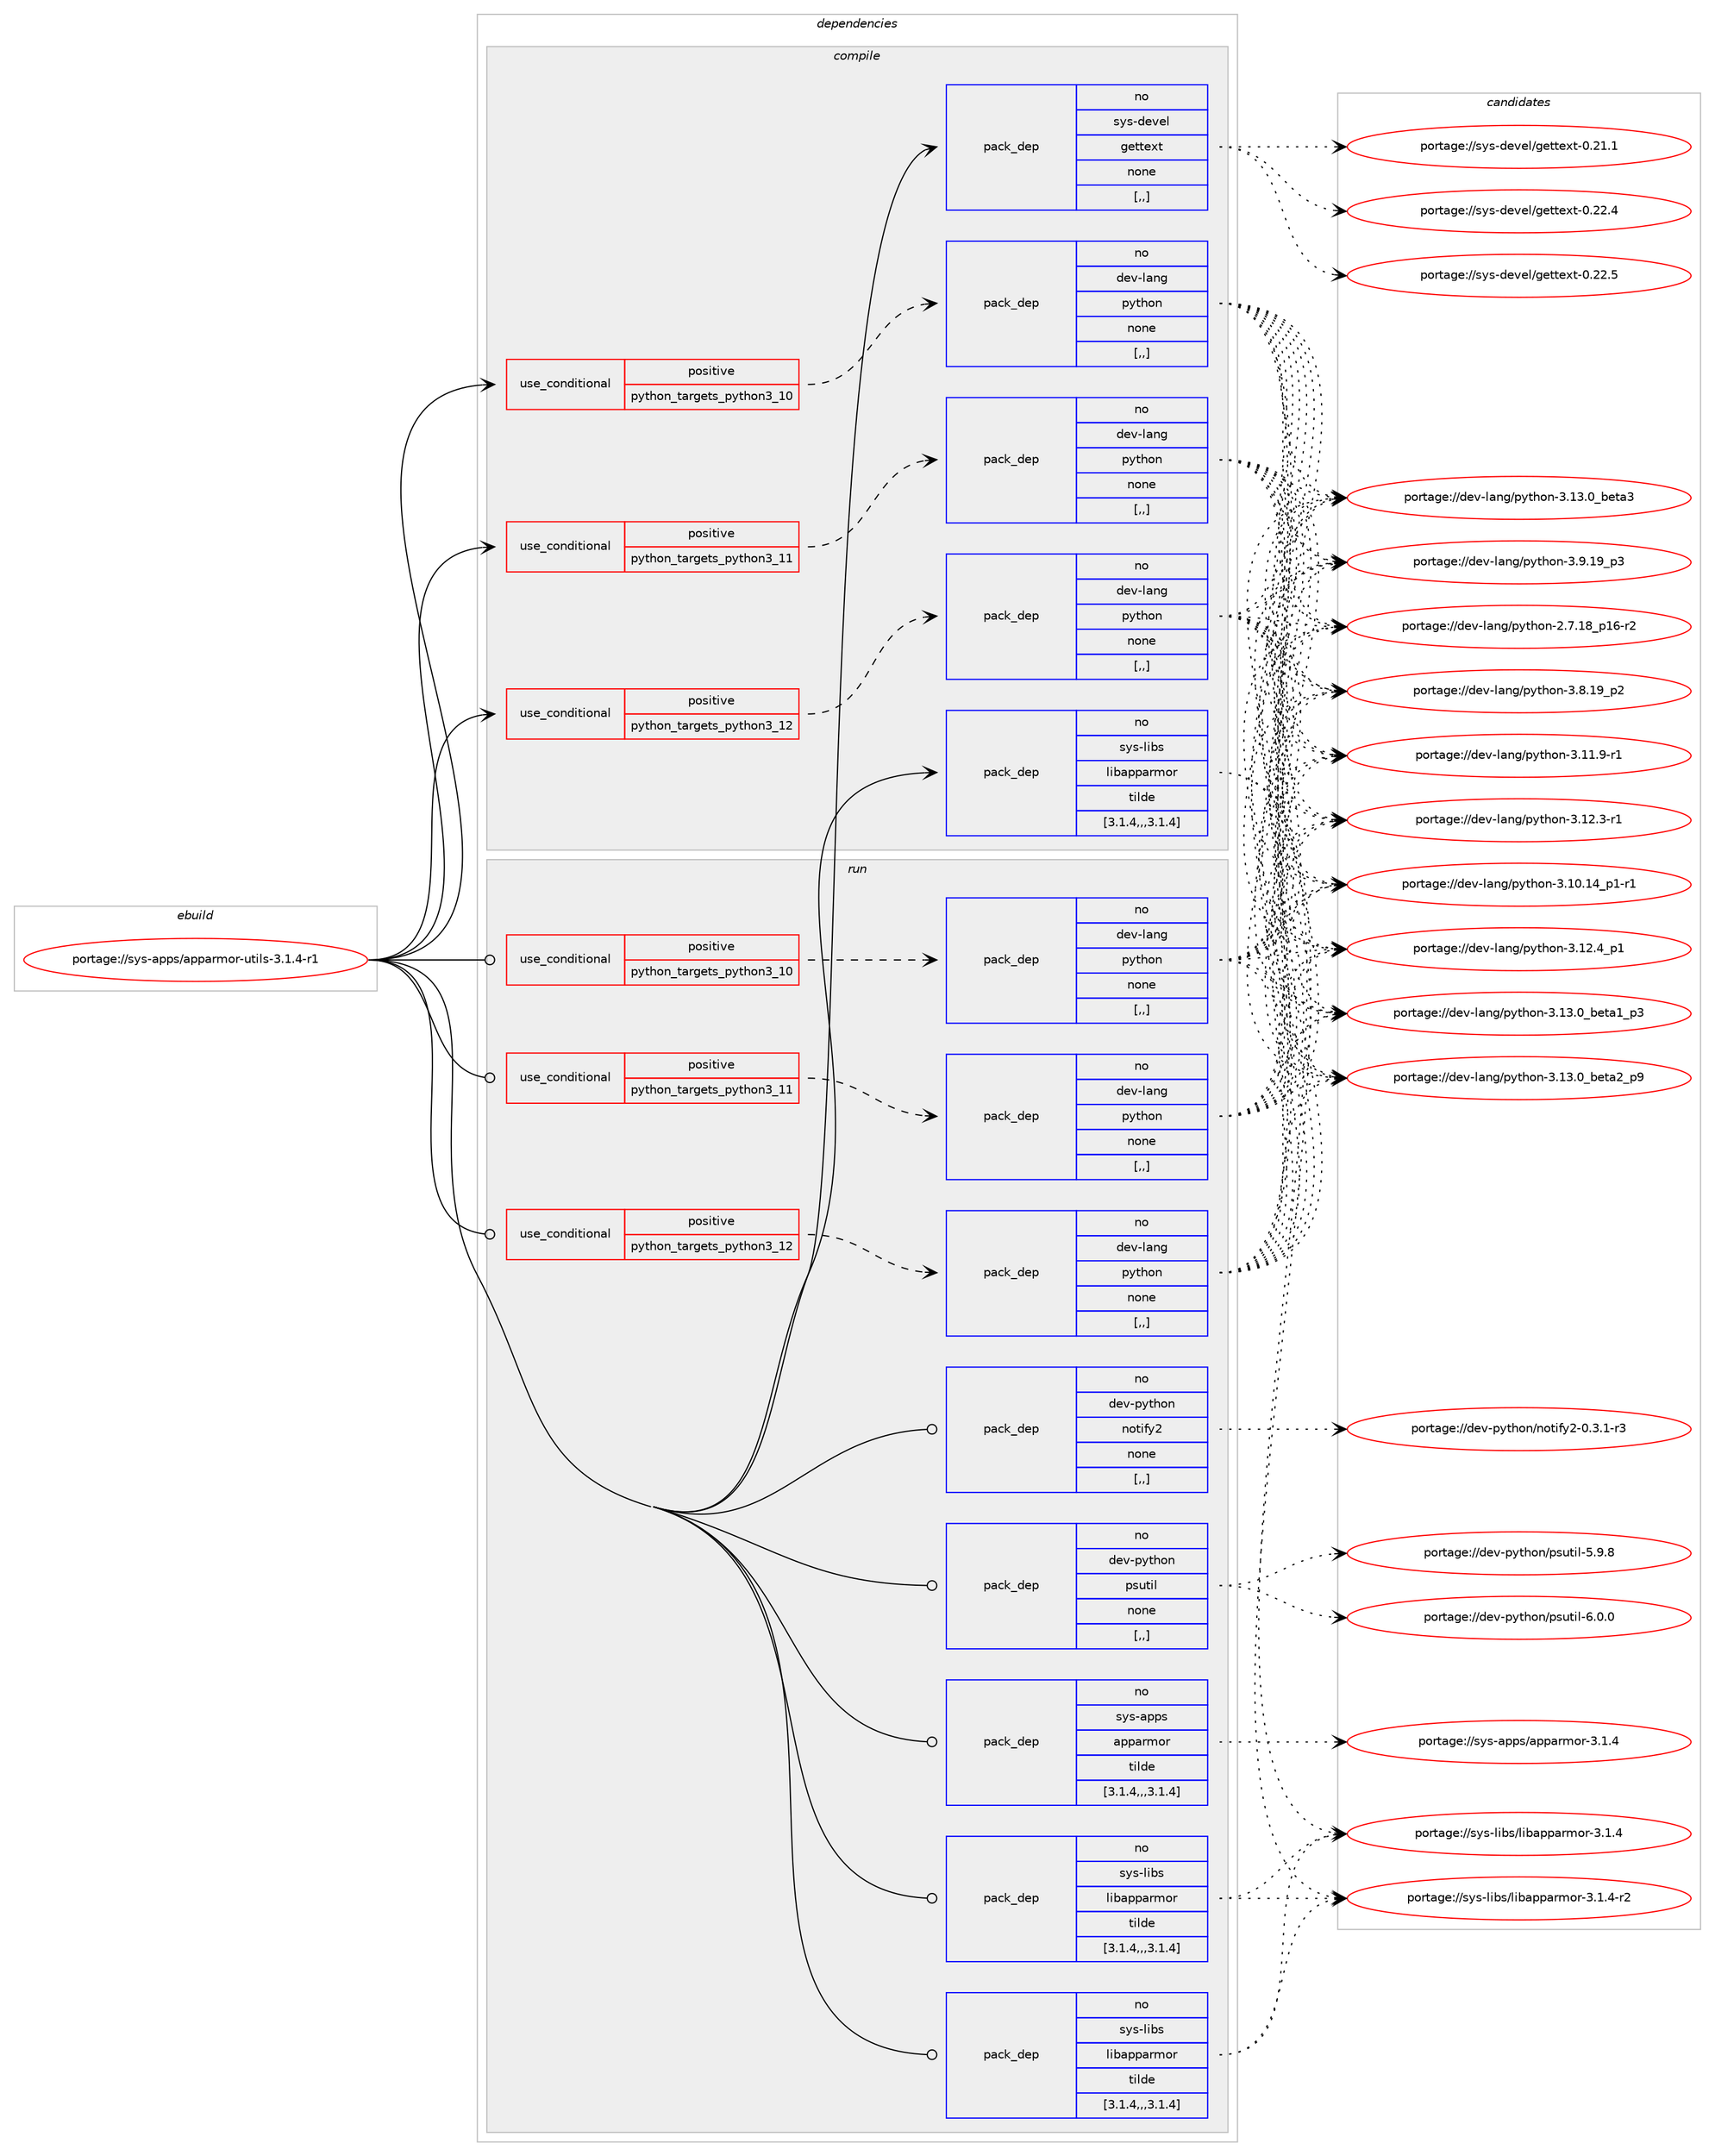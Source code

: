 digraph prolog {

# *************
# Graph options
# *************

newrank=true;
concentrate=true;
compound=true;
graph [rankdir=LR,fontname=Helvetica,fontsize=10,ranksep=1.5];#, ranksep=2.5, nodesep=0.2];
edge  [arrowhead=vee];
node  [fontname=Helvetica,fontsize=10];

# **********
# The ebuild
# **********

subgraph cluster_leftcol {
color=gray;
rank=same;
label=<<i>ebuild</i>>;
id [label="portage://sys-apps/apparmor-utils-3.1.4-r1", color=red, width=4, href="../sys-apps/apparmor-utils-3.1.4-r1.svg"];
}

# ****************
# The dependencies
# ****************

subgraph cluster_midcol {
color=gray;
label=<<i>dependencies</i>>;
subgraph cluster_compile {
fillcolor="#eeeeee";
style=filled;
label=<<i>compile</i>>;
subgraph cond107557 {
dependency408372 [label=<<TABLE BORDER="0" CELLBORDER="1" CELLSPACING="0" CELLPADDING="4"><TR><TD ROWSPAN="3" CELLPADDING="10">use_conditional</TD></TR><TR><TD>positive</TD></TR><TR><TD>python_targets_python3_10</TD></TR></TABLE>>, shape=none, color=red];
subgraph pack297968 {
dependency408373 [label=<<TABLE BORDER="0" CELLBORDER="1" CELLSPACING="0" CELLPADDING="4" WIDTH="220"><TR><TD ROWSPAN="6" CELLPADDING="30">pack_dep</TD></TR><TR><TD WIDTH="110">no</TD></TR><TR><TD>dev-lang</TD></TR><TR><TD>python</TD></TR><TR><TD>none</TD></TR><TR><TD>[,,]</TD></TR></TABLE>>, shape=none, color=blue];
}
dependency408372:e -> dependency408373:w [weight=20,style="dashed",arrowhead="vee"];
}
id:e -> dependency408372:w [weight=20,style="solid",arrowhead="vee"];
subgraph cond107558 {
dependency408374 [label=<<TABLE BORDER="0" CELLBORDER="1" CELLSPACING="0" CELLPADDING="4"><TR><TD ROWSPAN="3" CELLPADDING="10">use_conditional</TD></TR><TR><TD>positive</TD></TR><TR><TD>python_targets_python3_11</TD></TR></TABLE>>, shape=none, color=red];
subgraph pack297969 {
dependency408375 [label=<<TABLE BORDER="0" CELLBORDER="1" CELLSPACING="0" CELLPADDING="4" WIDTH="220"><TR><TD ROWSPAN="6" CELLPADDING="30">pack_dep</TD></TR><TR><TD WIDTH="110">no</TD></TR><TR><TD>dev-lang</TD></TR><TR><TD>python</TD></TR><TR><TD>none</TD></TR><TR><TD>[,,]</TD></TR></TABLE>>, shape=none, color=blue];
}
dependency408374:e -> dependency408375:w [weight=20,style="dashed",arrowhead="vee"];
}
id:e -> dependency408374:w [weight=20,style="solid",arrowhead="vee"];
subgraph cond107559 {
dependency408376 [label=<<TABLE BORDER="0" CELLBORDER="1" CELLSPACING="0" CELLPADDING="4"><TR><TD ROWSPAN="3" CELLPADDING="10">use_conditional</TD></TR><TR><TD>positive</TD></TR><TR><TD>python_targets_python3_12</TD></TR></TABLE>>, shape=none, color=red];
subgraph pack297970 {
dependency408377 [label=<<TABLE BORDER="0" CELLBORDER="1" CELLSPACING="0" CELLPADDING="4" WIDTH="220"><TR><TD ROWSPAN="6" CELLPADDING="30">pack_dep</TD></TR><TR><TD WIDTH="110">no</TD></TR><TR><TD>dev-lang</TD></TR><TR><TD>python</TD></TR><TR><TD>none</TD></TR><TR><TD>[,,]</TD></TR></TABLE>>, shape=none, color=blue];
}
dependency408376:e -> dependency408377:w [weight=20,style="dashed",arrowhead="vee"];
}
id:e -> dependency408376:w [weight=20,style="solid",arrowhead="vee"];
subgraph pack297971 {
dependency408378 [label=<<TABLE BORDER="0" CELLBORDER="1" CELLSPACING="0" CELLPADDING="4" WIDTH="220"><TR><TD ROWSPAN="6" CELLPADDING="30">pack_dep</TD></TR><TR><TD WIDTH="110">no</TD></TR><TR><TD>sys-devel</TD></TR><TR><TD>gettext</TD></TR><TR><TD>none</TD></TR><TR><TD>[,,]</TD></TR></TABLE>>, shape=none, color=blue];
}
id:e -> dependency408378:w [weight=20,style="solid",arrowhead="vee"];
subgraph pack297972 {
dependency408379 [label=<<TABLE BORDER="0" CELLBORDER="1" CELLSPACING="0" CELLPADDING="4" WIDTH="220"><TR><TD ROWSPAN="6" CELLPADDING="30">pack_dep</TD></TR><TR><TD WIDTH="110">no</TD></TR><TR><TD>sys-libs</TD></TR><TR><TD>libapparmor</TD></TR><TR><TD>tilde</TD></TR><TR><TD>[3.1.4,,,3.1.4]</TD></TR></TABLE>>, shape=none, color=blue];
}
id:e -> dependency408379:w [weight=20,style="solid",arrowhead="vee"];
}
subgraph cluster_compileandrun {
fillcolor="#eeeeee";
style=filled;
label=<<i>compile and run</i>>;
}
subgraph cluster_run {
fillcolor="#eeeeee";
style=filled;
label=<<i>run</i>>;
subgraph cond107560 {
dependency408380 [label=<<TABLE BORDER="0" CELLBORDER="1" CELLSPACING="0" CELLPADDING="4"><TR><TD ROWSPAN="3" CELLPADDING="10">use_conditional</TD></TR><TR><TD>positive</TD></TR><TR><TD>python_targets_python3_10</TD></TR></TABLE>>, shape=none, color=red];
subgraph pack297973 {
dependency408381 [label=<<TABLE BORDER="0" CELLBORDER="1" CELLSPACING="0" CELLPADDING="4" WIDTH="220"><TR><TD ROWSPAN="6" CELLPADDING="30">pack_dep</TD></TR><TR><TD WIDTH="110">no</TD></TR><TR><TD>dev-lang</TD></TR><TR><TD>python</TD></TR><TR><TD>none</TD></TR><TR><TD>[,,]</TD></TR></TABLE>>, shape=none, color=blue];
}
dependency408380:e -> dependency408381:w [weight=20,style="dashed",arrowhead="vee"];
}
id:e -> dependency408380:w [weight=20,style="solid",arrowhead="odot"];
subgraph cond107561 {
dependency408382 [label=<<TABLE BORDER="0" CELLBORDER="1" CELLSPACING="0" CELLPADDING="4"><TR><TD ROWSPAN="3" CELLPADDING="10">use_conditional</TD></TR><TR><TD>positive</TD></TR><TR><TD>python_targets_python3_11</TD></TR></TABLE>>, shape=none, color=red];
subgraph pack297974 {
dependency408383 [label=<<TABLE BORDER="0" CELLBORDER="1" CELLSPACING="0" CELLPADDING="4" WIDTH="220"><TR><TD ROWSPAN="6" CELLPADDING="30">pack_dep</TD></TR><TR><TD WIDTH="110">no</TD></TR><TR><TD>dev-lang</TD></TR><TR><TD>python</TD></TR><TR><TD>none</TD></TR><TR><TD>[,,]</TD></TR></TABLE>>, shape=none, color=blue];
}
dependency408382:e -> dependency408383:w [weight=20,style="dashed",arrowhead="vee"];
}
id:e -> dependency408382:w [weight=20,style="solid",arrowhead="odot"];
subgraph cond107562 {
dependency408384 [label=<<TABLE BORDER="0" CELLBORDER="1" CELLSPACING="0" CELLPADDING="4"><TR><TD ROWSPAN="3" CELLPADDING="10">use_conditional</TD></TR><TR><TD>positive</TD></TR><TR><TD>python_targets_python3_12</TD></TR></TABLE>>, shape=none, color=red];
subgraph pack297975 {
dependency408385 [label=<<TABLE BORDER="0" CELLBORDER="1" CELLSPACING="0" CELLPADDING="4" WIDTH="220"><TR><TD ROWSPAN="6" CELLPADDING="30">pack_dep</TD></TR><TR><TD WIDTH="110">no</TD></TR><TR><TD>dev-lang</TD></TR><TR><TD>python</TD></TR><TR><TD>none</TD></TR><TR><TD>[,,]</TD></TR></TABLE>>, shape=none, color=blue];
}
dependency408384:e -> dependency408385:w [weight=20,style="dashed",arrowhead="vee"];
}
id:e -> dependency408384:w [weight=20,style="solid",arrowhead="odot"];
subgraph pack297976 {
dependency408386 [label=<<TABLE BORDER="0" CELLBORDER="1" CELLSPACING="0" CELLPADDING="4" WIDTH="220"><TR><TD ROWSPAN="6" CELLPADDING="30">pack_dep</TD></TR><TR><TD WIDTH="110">no</TD></TR><TR><TD>dev-python</TD></TR><TR><TD>notify2</TD></TR><TR><TD>none</TD></TR><TR><TD>[,,]</TD></TR></TABLE>>, shape=none, color=blue];
}
id:e -> dependency408386:w [weight=20,style="solid",arrowhead="odot"];
subgraph pack297977 {
dependency408387 [label=<<TABLE BORDER="0" CELLBORDER="1" CELLSPACING="0" CELLPADDING="4" WIDTH="220"><TR><TD ROWSPAN="6" CELLPADDING="30">pack_dep</TD></TR><TR><TD WIDTH="110">no</TD></TR><TR><TD>dev-python</TD></TR><TR><TD>psutil</TD></TR><TR><TD>none</TD></TR><TR><TD>[,,]</TD></TR></TABLE>>, shape=none, color=blue];
}
id:e -> dependency408387:w [weight=20,style="solid",arrowhead="odot"];
subgraph pack297978 {
dependency408388 [label=<<TABLE BORDER="0" CELLBORDER="1" CELLSPACING="0" CELLPADDING="4" WIDTH="220"><TR><TD ROWSPAN="6" CELLPADDING="30">pack_dep</TD></TR><TR><TD WIDTH="110">no</TD></TR><TR><TD>sys-apps</TD></TR><TR><TD>apparmor</TD></TR><TR><TD>tilde</TD></TR><TR><TD>[3.1.4,,,3.1.4]</TD></TR></TABLE>>, shape=none, color=blue];
}
id:e -> dependency408388:w [weight=20,style="solid",arrowhead="odot"];
subgraph pack297979 {
dependency408389 [label=<<TABLE BORDER="0" CELLBORDER="1" CELLSPACING="0" CELLPADDING="4" WIDTH="220"><TR><TD ROWSPAN="6" CELLPADDING="30">pack_dep</TD></TR><TR><TD WIDTH="110">no</TD></TR><TR><TD>sys-libs</TD></TR><TR><TD>libapparmor</TD></TR><TR><TD>tilde</TD></TR><TR><TD>[3.1.4,,,3.1.4]</TD></TR></TABLE>>, shape=none, color=blue];
}
id:e -> dependency408389:w [weight=20,style="solid",arrowhead="odot"];
subgraph pack297980 {
dependency408390 [label=<<TABLE BORDER="0" CELLBORDER="1" CELLSPACING="0" CELLPADDING="4" WIDTH="220"><TR><TD ROWSPAN="6" CELLPADDING="30">pack_dep</TD></TR><TR><TD WIDTH="110">no</TD></TR><TR><TD>sys-libs</TD></TR><TR><TD>libapparmor</TD></TR><TR><TD>tilde</TD></TR><TR><TD>[3.1.4,,,3.1.4]</TD></TR></TABLE>>, shape=none, color=blue];
}
id:e -> dependency408390:w [weight=20,style="solid",arrowhead="odot"];
}
}

# **************
# The candidates
# **************

subgraph cluster_choices {
rank=same;
color=gray;
label=<<i>candidates</i>>;

subgraph choice297968 {
color=black;
nodesep=1;
choice100101118451089711010347112121116104111110455046554649569511249544511450 [label="portage://dev-lang/python-2.7.18_p16-r2", color=red, width=4,href="../dev-lang/python-2.7.18_p16-r2.svg"];
choice100101118451089711010347112121116104111110455146494846495295112494511449 [label="portage://dev-lang/python-3.10.14_p1-r1", color=red, width=4,href="../dev-lang/python-3.10.14_p1-r1.svg"];
choice100101118451089711010347112121116104111110455146494946574511449 [label="portage://dev-lang/python-3.11.9-r1", color=red, width=4,href="../dev-lang/python-3.11.9-r1.svg"];
choice100101118451089711010347112121116104111110455146495046514511449 [label="portage://dev-lang/python-3.12.3-r1", color=red, width=4,href="../dev-lang/python-3.12.3-r1.svg"];
choice100101118451089711010347112121116104111110455146495046529511249 [label="portage://dev-lang/python-3.12.4_p1", color=red, width=4,href="../dev-lang/python-3.12.4_p1.svg"];
choice10010111845108971101034711212111610411111045514649514648959810111697499511251 [label="portage://dev-lang/python-3.13.0_beta1_p3", color=red, width=4,href="../dev-lang/python-3.13.0_beta1_p3.svg"];
choice10010111845108971101034711212111610411111045514649514648959810111697509511257 [label="portage://dev-lang/python-3.13.0_beta2_p9", color=red, width=4,href="../dev-lang/python-3.13.0_beta2_p9.svg"];
choice1001011184510897110103471121211161041111104551464951464895981011169751 [label="portage://dev-lang/python-3.13.0_beta3", color=red, width=4,href="../dev-lang/python-3.13.0_beta3.svg"];
choice100101118451089711010347112121116104111110455146564649579511250 [label="portage://dev-lang/python-3.8.19_p2", color=red, width=4,href="../dev-lang/python-3.8.19_p2.svg"];
choice100101118451089711010347112121116104111110455146574649579511251 [label="portage://dev-lang/python-3.9.19_p3", color=red, width=4,href="../dev-lang/python-3.9.19_p3.svg"];
dependency408373:e -> choice100101118451089711010347112121116104111110455046554649569511249544511450:w [style=dotted,weight="100"];
dependency408373:e -> choice100101118451089711010347112121116104111110455146494846495295112494511449:w [style=dotted,weight="100"];
dependency408373:e -> choice100101118451089711010347112121116104111110455146494946574511449:w [style=dotted,weight="100"];
dependency408373:e -> choice100101118451089711010347112121116104111110455146495046514511449:w [style=dotted,weight="100"];
dependency408373:e -> choice100101118451089711010347112121116104111110455146495046529511249:w [style=dotted,weight="100"];
dependency408373:e -> choice10010111845108971101034711212111610411111045514649514648959810111697499511251:w [style=dotted,weight="100"];
dependency408373:e -> choice10010111845108971101034711212111610411111045514649514648959810111697509511257:w [style=dotted,weight="100"];
dependency408373:e -> choice1001011184510897110103471121211161041111104551464951464895981011169751:w [style=dotted,weight="100"];
dependency408373:e -> choice100101118451089711010347112121116104111110455146564649579511250:w [style=dotted,weight="100"];
dependency408373:e -> choice100101118451089711010347112121116104111110455146574649579511251:w [style=dotted,weight="100"];
}
subgraph choice297969 {
color=black;
nodesep=1;
choice100101118451089711010347112121116104111110455046554649569511249544511450 [label="portage://dev-lang/python-2.7.18_p16-r2", color=red, width=4,href="../dev-lang/python-2.7.18_p16-r2.svg"];
choice100101118451089711010347112121116104111110455146494846495295112494511449 [label="portage://dev-lang/python-3.10.14_p1-r1", color=red, width=4,href="../dev-lang/python-3.10.14_p1-r1.svg"];
choice100101118451089711010347112121116104111110455146494946574511449 [label="portage://dev-lang/python-3.11.9-r1", color=red, width=4,href="../dev-lang/python-3.11.9-r1.svg"];
choice100101118451089711010347112121116104111110455146495046514511449 [label="portage://dev-lang/python-3.12.3-r1", color=red, width=4,href="../dev-lang/python-3.12.3-r1.svg"];
choice100101118451089711010347112121116104111110455146495046529511249 [label="portage://dev-lang/python-3.12.4_p1", color=red, width=4,href="../dev-lang/python-3.12.4_p1.svg"];
choice10010111845108971101034711212111610411111045514649514648959810111697499511251 [label="portage://dev-lang/python-3.13.0_beta1_p3", color=red, width=4,href="../dev-lang/python-3.13.0_beta1_p3.svg"];
choice10010111845108971101034711212111610411111045514649514648959810111697509511257 [label="portage://dev-lang/python-3.13.0_beta2_p9", color=red, width=4,href="../dev-lang/python-3.13.0_beta2_p9.svg"];
choice1001011184510897110103471121211161041111104551464951464895981011169751 [label="portage://dev-lang/python-3.13.0_beta3", color=red, width=4,href="../dev-lang/python-3.13.0_beta3.svg"];
choice100101118451089711010347112121116104111110455146564649579511250 [label="portage://dev-lang/python-3.8.19_p2", color=red, width=4,href="../dev-lang/python-3.8.19_p2.svg"];
choice100101118451089711010347112121116104111110455146574649579511251 [label="portage://dev-lang/python-3.9.19_p3", color=red, width=4,href="../dev-lang/python-3.9.19_p3.svg"];
dependency408375:e -> choice100101118451089711010347112121116104111110455046554649569511249544511450:w [style=dotted,weight="100"];
dependency408375:e -> choice100101118451089711010347112121116104111110455146494846495295112494511449:w [style=dotted,weight="100"];
dependency408375:e -> choice100101118451089711010347112121116104111110455146494946574511449:w [style=dotted,weight="100"];
dependency408375:e -> choice100101118451089711010347112121116104111110455146495046514511449:w [style=dotted,weight="100"];
dependency408375:e -> choice100101118451089711010347112121116104111110455146495046529511249:w [style=dotted,weight="100"];
dependency408375:e -> choice10010111845108971101034711212111610411111045514649514648959810111697499511251:w [style=dotted,weight="100"];
dependency408375:e -> choice10010111845108971101034711212111610411111045514649514648959810111697509511257:w [style=dotted,weight="100"];
dependency408375:e -> choice1001011184510897110103471121211161041111104551464951464895981011169751:w [style=dotted,weight="100"];
dependency408375:e -> choice100101118451089711010347112121116104111110455146564649579511250:w [style=dotted,weight="100"];
dependency408375:e -> choice100101118451089711010347112121116104111110455146574649579511251:w [style=dotted,weight="100"];
}
subgraph choice297970 {
color=black;
nodesep=1;
choice100101118451089711010347112121116104111110455046554649569511249544511450 [label="portage://dev-lang/python-2.7.18_p16-r2", color=red, width=4,href="../dev-lang/python-2.7.18_p16-r2.svg"];
choice100101118451089711010347112121116104111110455146494846495295112494511449 [label="portage://dev-lang/python-3.10.14_p1-r1", color=red, width=4,href="../dev-lang/python-3.10.14_p1-r1.svg"];
choice100101118451089711010347112121116104111110455146494946574511449 [label="portage://dev-lang/python-3.11.9-r1", color=red, width=4,href="../dev-lang/python-3.11.9-r1.svg"];
choice100101118451089711010347112121116104111110455146495046514511449 [label="portage://dev-lang/python-3.12.3-r1", color=red, width=4,href="../dev-lang/python-3.12.3-r1.svg"];
choice100101118451089711010347112121116104111110455146495046529511249 [label="portage://dev-lang/python-3.12.4_p1", color=red, width=4,href="../dev-lang/python-3.12.4_p1.svg"];
choice10010111845108971101034711212111610411111045514649514648959810111697499511251 [label="portage://dev-lang/python-3.13.0_beta1_p3", color=red, width=4,href="../dev-lang/python-3.13.0_beta1_p3.svg"];
choice10010111845108971101034711212111610411111045514649514648959810111697509511257 [label="portage://dev-lang/python-3.13.0_beta2_p9", color=red, width=4,href="../dev-lang/python-3.13.0_beta2_p9.svg"];
choice1001011184510897110103471121211161041111104551464951464895981011169751 [label="portage://dev-lang/python-3.13.0_beta3", color=red, width=4,href="../dev-lang/python-3.13.0_beta3.svg"];
choice100101118451089711010347112121116104111110455146564649579511250 [label="portage://dev-lang/python-3.8.19_p2", color=red, width=4,href="../dev-lang/python-3.8.19_p2.svg"];
choice100101118451089711010347112121116104111110455146574649579511251 [label="portage://dev-lang/python-3.9.19_p3", color=red, width=4,href="../dev-lang/python-3.9.19_p3.svg"];
dependency408377:e -> choice100101118451089711010347112121116104111110455046554649569511249544511450:w [style=dotted,weight="100"];
dependency408377:e -> choice100101118451089711010347112121116104111110455146494846495295112494511449:w [style=dotted,weight="100"];
dependency408377:e -> choice100101118451089711010347112121116104111110455146494946574511449:w [style=dotted,weight="100"];
dependency408377:e -> choice100101118451089711010347112121116104111110455146495046514511449:w [style=dotted,weight="100"];
dependency408377:e -> choice100101118451089711010347112121116104111110455146495046529511249:w [style=dotted,weight="100"];
dependency408377:e -> choice10010111845108971101034711212111610411111045514649514648959810111697499511251:w [style=dotted,weight="100"];
dependency408377:e -> choice10010111845108971101034711212111610411111045514649514648959810111697509511257:w [style=dotted,weight="100"];
dependency408377:e -> choice1001011184510897110103471121211161041111104551464951464895981011169751:w [style=dotted,weight="100"];
dependency408377:e -> choice100101118451089711010347112121116104111110455146564649579511250:w [style=dotted,weight="100"];
dependency408377:e -> choice100101118451089711010347112121116104111110455146574649579511251:w [style=dotted,weight="100"];
}
subgraph choice297971 {
color=black;
nodesep=1;
choice115121115451001011181011084710310111611610112011645484650494649 [label="portage://sys-devel/gettext-0.21.1", color=red, width=4,href="../sys-devel/gettext-0.21.1.svg"];
choice115121115451001011181011084710310111611610112011645484650504652 [label="portage://sys-devel/gettext-0.22.4", color=red, width=4,href="../sys-devel/gettext-0.22.4.svg"];
choice115121115451001011181011084710310111611610112011645484650504653 [label="portage://sys-devel/gettext-0.22.5", color=red, width=4,href="../sys-devel/gettext-0.22.5.svg"];
dependency408378:e -> choice115121115451001011181011084710310111611610112011645484650494649:w [style=dotted,weight="100"];
dependency408378:e -> choice115121115451001011181011084710310111611610112011645484650504652:w [style=dotted,weight="100"];
dependency408378:e -> choice115121115451001011181011084710310111611610112011645484650504653:w [style=dotted,weight="100"];
}
subgraph choice297972 {
color=black;
nodesep=1;
choice115121115451081059811547108105989711211297114109111114455146494652 [label="portage://sys-libs/libapparmor-3.1.4", color=red, width=4,href="../sys-libs/libapparmor-3.1.4.svg"];
choice1151211154510810598115471081059897112112971141091111144551464946524511450 [label="portage://sys-libs/libapparmor-3.1.4-r2", color=red, width=4,href="../sys-libs/libapparmor-3.1.4-r2.svg"];
dependency408379:e -> choice115121115451081059811547108105989711211297114109111114455146494652:w [style=dotted,weight="100"];
dependency408379:e -> choice1151211154510810598115471081059897112112971141091111144551464946524511450:w [style=dotted,weight="100"];
}
subgraph choice297973 {
color=black;
nodesep=1;
choice100101118451089711010347112121116104111110455046554649569511249544511450 [label="portage://dev-lang/python-2.7.18_p16-r2", color=red, width=4,href="../dev-lang/python-2.7.18_p16-r2.svg"];
choice100101118451089711010347112121116104111110455146494846495295112494511449 [label="portage://dev-lang/python-3.10.14_p1-r1", color=red, width=4,href="../dev-lang/python-3.10.14_p1-r1.svg"];
choice100101118451089711010347112121116104111110455146494946574511449 [label="portage://dev-lang/python-3.11.9-r1", color=red, width=4,href="../dev-lang/python-3.11.9-r1.svg"];
choice100101118451089711010347112121116104111110455146495046514511449 [label="portage://dev-lang/python-3.12.3-r1", color=red, width=4,href="../dev-lang/python-3.12.3-r1.svg"];
choice100101118451089711010347112121116104111110455146495046529511249 [label="portage://dev-lang/python-3.12.4_p1", color=red, width=4,href="../dev-lang/python-3.12.4_p1.svg"];
choice10010111845108971101034711212111610411111045514649514648959810111697499511251 [label="portage://dev-lang/python-3.13.0_beta1_p3", color=red, width=4,href="../dev-lang/python-3.13.0_beta1_p3.svg"];
choice10010111845108971101034711212111610411111045514649514648959810111697509511257 [label="portage://dev-lang/python-3.13.0_beta2_p9", color=red, width=4,href="../dev-lang/python-3.13.0_beta2_p9.svg"];
choice1001011184510897110103471121211161041111104551464951464895981011169751 [label="portage://dev-lang/python-3.13.0_beta3", color=red, width=4,href="../dev-lang/python-3.13.0_beta3.svg"];
choice100101118451089711010347112121116104111110455146564649579511250 [label="portage://dev-lang/python-3.8.19_p2", color=red, width=4,href="../dev-lang/python-3.8.19_p2.svg"];
choice100101118451089711010347112121116104111110455146574649579511251 [label="portage://dev-lang/python-3.9.19_p3", color=red, width=4,href="../dev-lang/python-3.9.19_p3.svg"];
dependency408381:e -> choice100101118451089711010347112121116104111110455046554649569511249544511450:w [style=dotted,weight="100"];
dependency408381:e -> choice100101118451089711010347112121116104111110455146494846495295112494511449:w [style=dotted,weight="100"];
dependency408381:e -> choice100101118451089711010347112121116104111110455146494946574511449:w [style=dotted,weight="100"];
dependency408381:e -> choice100101118451089711010347112121116104111110455146495046514511449:w [style=dotted,weight="100"];
dependency408381:e -> choice100101118451089711010347112121116104111110455146495046529511249:w [style=dotted,weight="100"];
dependency408381:e -> choice10010111845108971101034711212111610411111045514649514648959810111697499511251:w [style=dotted,weight="100"];
dependency408381:e -> choice10010111845108971101034711212111610411111045514649514648959810111697509511257:w [style=dotted,weight="100"];
dependency408381:e -> choice1001011184510897110103471121211161041111104551464951464895981011169751:w [style=dotted,weight="100"];
dependency408381:e -> choice100101118451089711010347112121116104111110455146564649579511250:w [style=dotted,weight="100"];
dependency408381:e -> choice100101118451089711010347112121116104111110455146574649579511251:w [style=dotted,weight="100"];
}
subgraph choice297974 {
color=black;
nodesep=1;
choice100101118451089711010347112121116104111110455046554649569511249544511450 [label="portage://dev-lang/python-2.7.18_p16-r2", color=red, width=4,href="../dev-lang/python-2.7.18_p16-r2.svg"];
choice100101118451089711010347112121116104111110455146494846495295112494511449 [label="portage://dev-lang/python-3.10.14_p1-r1", color=red, width=4,href="../dev-lang/python-3.10.14_p1-r1.svg"];
choice100101118451089711010347112121116104111110455146494946574511449 [label="portage://dev-lang/python-3.11.9-r1", color=red, width=4,href="../dev-lang/python-3.11.9-r1.svg"];
choice100101118451089711010347112121116104111110455146495046514511449 [label="portage://dev-lang/python-3.12.3-r1", color=red, width=4,href="../dev-lang/python-3.12.3-r1.svg"];
choice100101118451089711010347112121116104111110455146495046529511249 [label="portage://dev-lang/python-3.12.4_p1", color=red, width=4,href="../dev-lang/python-3.12.4_p1.svg"];
choice10010111845108971101034711212111610411111045514649514648959810111697499511251 [label="portage://dev-lang/python-3.13.0_beta1_p3", color=red, width=4,href="../dev-lang/python-3.13.0_beta1_p3.svg"];
choice10010111845108971101034711212111610411111045514649514648959810111697509511257 [label="portage://dev-lang/python-3.13.0_beta2_p9", color=red, width=4,href="../dev-lang/python-3.13.0_beta2_p9.svg"];
choice1001011184510897110103471121211161041111104551464951464895981011169751 [label="portage://dev-lang/python-3.13.0_beta3", color=red, width=4,href="../dev-lang/python-3.13.0_beta3.svg"];
choice100101118451089711010347112121116104111110455146564649579511250 [label="portage://dev-lang/python-3.8.19_p2", color=red, width=4,href="../dev-lang/python-3.8.19_p2.svg"];
choice100101118451089711010347112121116104111110455146574649579511251 [label="portage://dev-lang/python-3.9.19_p3", color=red, width=4,href="../dev-lang/python-3.9.19_p3.svg"];
dependency408383:e -> choice100101118451089711010347112121116104111110455046554649569511249544511450:w [style=dotted,weight="100"];
dependency408383:e -> choice100101118451089711010347112121116104111110455146494846495295112494511449:w [style=dotted,weight="100"];
dependency408383:e -> choice100101118451089711010347112121116104111110455146494946574511449:w [style=dotted,weight="100"];
dependency408383:e -> choice100101118451089711010347112121116104111110455146495046514511449:w [style=dotted,weight="100"];
dependency408383:e -> choice100101118451089711010347112121116104111110455146495046529511249:w [style=dotted,weight="100"];
dependency408383:e -> choice10010111845108971101034711212111610411111045514649514648959810111697499511251:w [style=dotted,weight="100"];
dependency408383:e -> choice10010111845108971101034711212111610411111045514649514648959810111697509511257:w [style=dotted,weight="100"];
dependency408383:e -> choice1001011184510897110103471121211161041111104551464951464895981011169751:w [style=dotted,weight="100"];
dependency408383:e -> choice100101118451089711010347112121116104111110455146564649579511250:w [style=dotted,weight="100"];
dependency408383:e -> choice100101118451089711010347112121116104111110455146574649579511251:w [style=dotted,weight="100"];
}
subgraph choice297975 {
color=black;
nodesep=1;
choice100101118451089711010347112121116104111110455046554649569511249544511450 [label="portage://dev-lang/python-2.7.18_p16-r2", color=red, width=4,href="../dev-lang/python-2.7.18_p16-r2.svg"];
choice100101118451089711010347112121116104111110455146494846495295112494511449 [label="portage://dev-lang/python-3.10.14_p1-r1", color=red, width=4,href="../dev-lang/python-3.10.14_p1-r1.svg"];
choice100101118451089711010347112121116104111110455146494946574511449 [label="portage://dev-lang/python-3.11.9-r1", color=red, width=4,href="../dev-lang/python-3.11.9-r1.svg"];
choice100101118451089711010347112121116104111110455146495046514511449 [label="portage://dev-lang/python-3.12.3-r1", color=red, width=4,href="../dev-lang/python-3.12.3-r1.svg"];
choice100101118451089711010347112121116104111110455146495046529511249 [label="portage://dev-lang/python-3.12.4_p1", color=red, width=4,href="../dev-lang/python-3.12.4_p1.svg"];
choice10010111845108971101034711212111610411111045514649514648959810111697499511251 [label="portage://dev-lang/python-3.13.0_beta1_p3", color=red, width=4,href="../dev-lang/python-3.13.0_beta1_p3.svg"];
choice10010111845108971101034711212111610411111045514649514648959810111697509511257 [label="portage://dev-lang/python-3.13.0_beta2_p9", color=red, width=4,href="../dev-lang/python-3.13.0_beta2_p9.svg"];
choice1001011184510897110103471121211161041111104551464951464895981011169751 [label="portage://dev-lang/python-3.13.0_beta3", color=red, width=4,href="../dev-lang/python-3.13.0_beta3.svg"];
choice100101118451089711010347112121116104111110455146564649579511250 [label="portage://dev-lang/python-3.8.19_p2", color=red, width=4,href="../dev-lang/python-3.8.19_p2.svg"];
choice100101118451089711010347112121116104111110455146574649579511251 [label="portage://dev-lang/python-3.9.19_p3", color=red, width=4,href="../dev-lang/python-3.9.19_p3.svg"];
dependency408385:e -> choice100101118451089711010347112121116104111110455046554649569511249544511450:w [style=dotted,weight="100"];
dependency408385:e -> choice100101118451089711010347112121116104111110455146494846495295112494511449:w [style=dotted,weight="100"];
dependency408385:e -> choice100101118451089711010347112121116104111110455146494946574511449:w [style=dotted,weight="100"];
dependency408385:e -> choice100101118451089711010347112121116104111110455146495046514511449:w [style=dotted,weight="100"];
dependency408385:e -> choice100101118451089711010347112121116104111110455146495046529511249:w [style=dotted,weight="100"];
dependency408385:e -> choice10010111845108971101034711212111610411111045514649514648959810111697499511251:w [style=dotted,weight="100"];
dependency408385:e -> choice10010111845108971101034711212111610411111045514649514648959810111697509511257:w [style=dotted,weight="100"];
dependency408385:e -> choice1001011184510897110103471121211161041111104551464951464895981011169751:w [style=dotted,weight="100"];
dependency408385:e -> choice100101118451089711010347112121116104111110455146564649579511250:w [style=dotted,weight="100"];
dependency408385:e -> choice100101118451089711010347112121116104111110455146574649579511251:w [style=dotted,weight="100"];
}
subgraph choice297976 {
color=black;
nodesep=1;
choice1001011184511212111610411111047110111116105102121504548465146494511451 [label="portage://dev-python/notify2-0.3.1-r3", color=red, width=4,href="../dev-python/notify2-0.3.1-r3.svg"];
dependency408386:e -> choice1001011184511212111610411111047110111116105102121504548465146494511451:w [style=dotted,weight="100"];
}
subgraph choice297977 {
color=black;
nodesep=1;
choice1001011184511212111610411111047112115117116105108455346574656 [label="portage://dev-python/psutil-5.9.8", color=red, width=4,href="../dev-python/psutil-5.9.8.svg"];
choice1001011184511212111610411111047112115117116105108455446484648 [label="portage://dev-python/psutil-6.0.0", color=red, width=4,href="../dev-python/psutil-6.0.0.svg"];
dependency408387:e -> choice1001011184511212111610411111047112115117116105108455346574656:w [style=dotted,weight="100"];
dependency408387:e -> choice1001011184511212111610411111047112115117116105108455446484648:w [style=dotted,weight="100"];
}
subgraph choice297978 {
color=black;
nodesep=1;
choice1151211154597112112115479711211297114109111114455146494652 [label="portage://sys-apps/apparmor-3.1.4", color=red, width=4,href="../sys-apps/apparmor-3.1.4.svg"];
dependency408388:e -> choice1151211154597112112115479711211297114109111114455146494652:w [style=dotted,weight="100"];
}
subgraph choice297979 {
color=black;
nodesep=1;
choice115121115451081059811547108105989711211297114109111114455146494652 [label="portage://sys-libs/libapparmor-3.1.4", color=red, width=4,href="../sys-libs/libapparmor-3.1.4.svg"];
choice1151211154510810598115471081059897112112971141091111144551464946524511450 [label="portage://sys-libs/libapparmor-3.1.4-r2", color=red, width=4,href="../sys-libs/libapparmor-3.1.4-r2.svg"];
dependency408389:e -> choice115121115451081059811547108105989711211297114109111114455146494652:w [style=dotted,weight="100"];
dependency408389:e -> choice1151211154510810598115471081059897112112971141091111144551464946524511450:w [style=dotted,weight="100"];
}
subgraph choice297980 {
color=black;
nodesep=1;
choice115121115451081059811547108105989711211297114109111114455146494652 [label="portage://sys-libs/libapparmor-3.1.4", color=red, width=4,href="../sys-libs/libapparmor-3.1.4.svg"];
choice1151211154510810598115471081059897112112971141091111144551464946524511450 [label="portage://sys-libs/libapparmor-3.1.4-r2", color=red, width=4,href="../sys-libs/libapparmor-3.1.4-r2.svg"];
dependency408390:e -> choice115121115451081059811547108105989711211297114109111114455146494652:w [style=dotted,weight="100"];
dependency408390:e -> choice1151211154510810598115471081059897112112971141091111144551464946524511450:w [style=dotted,weight="100"];
}
}

}

